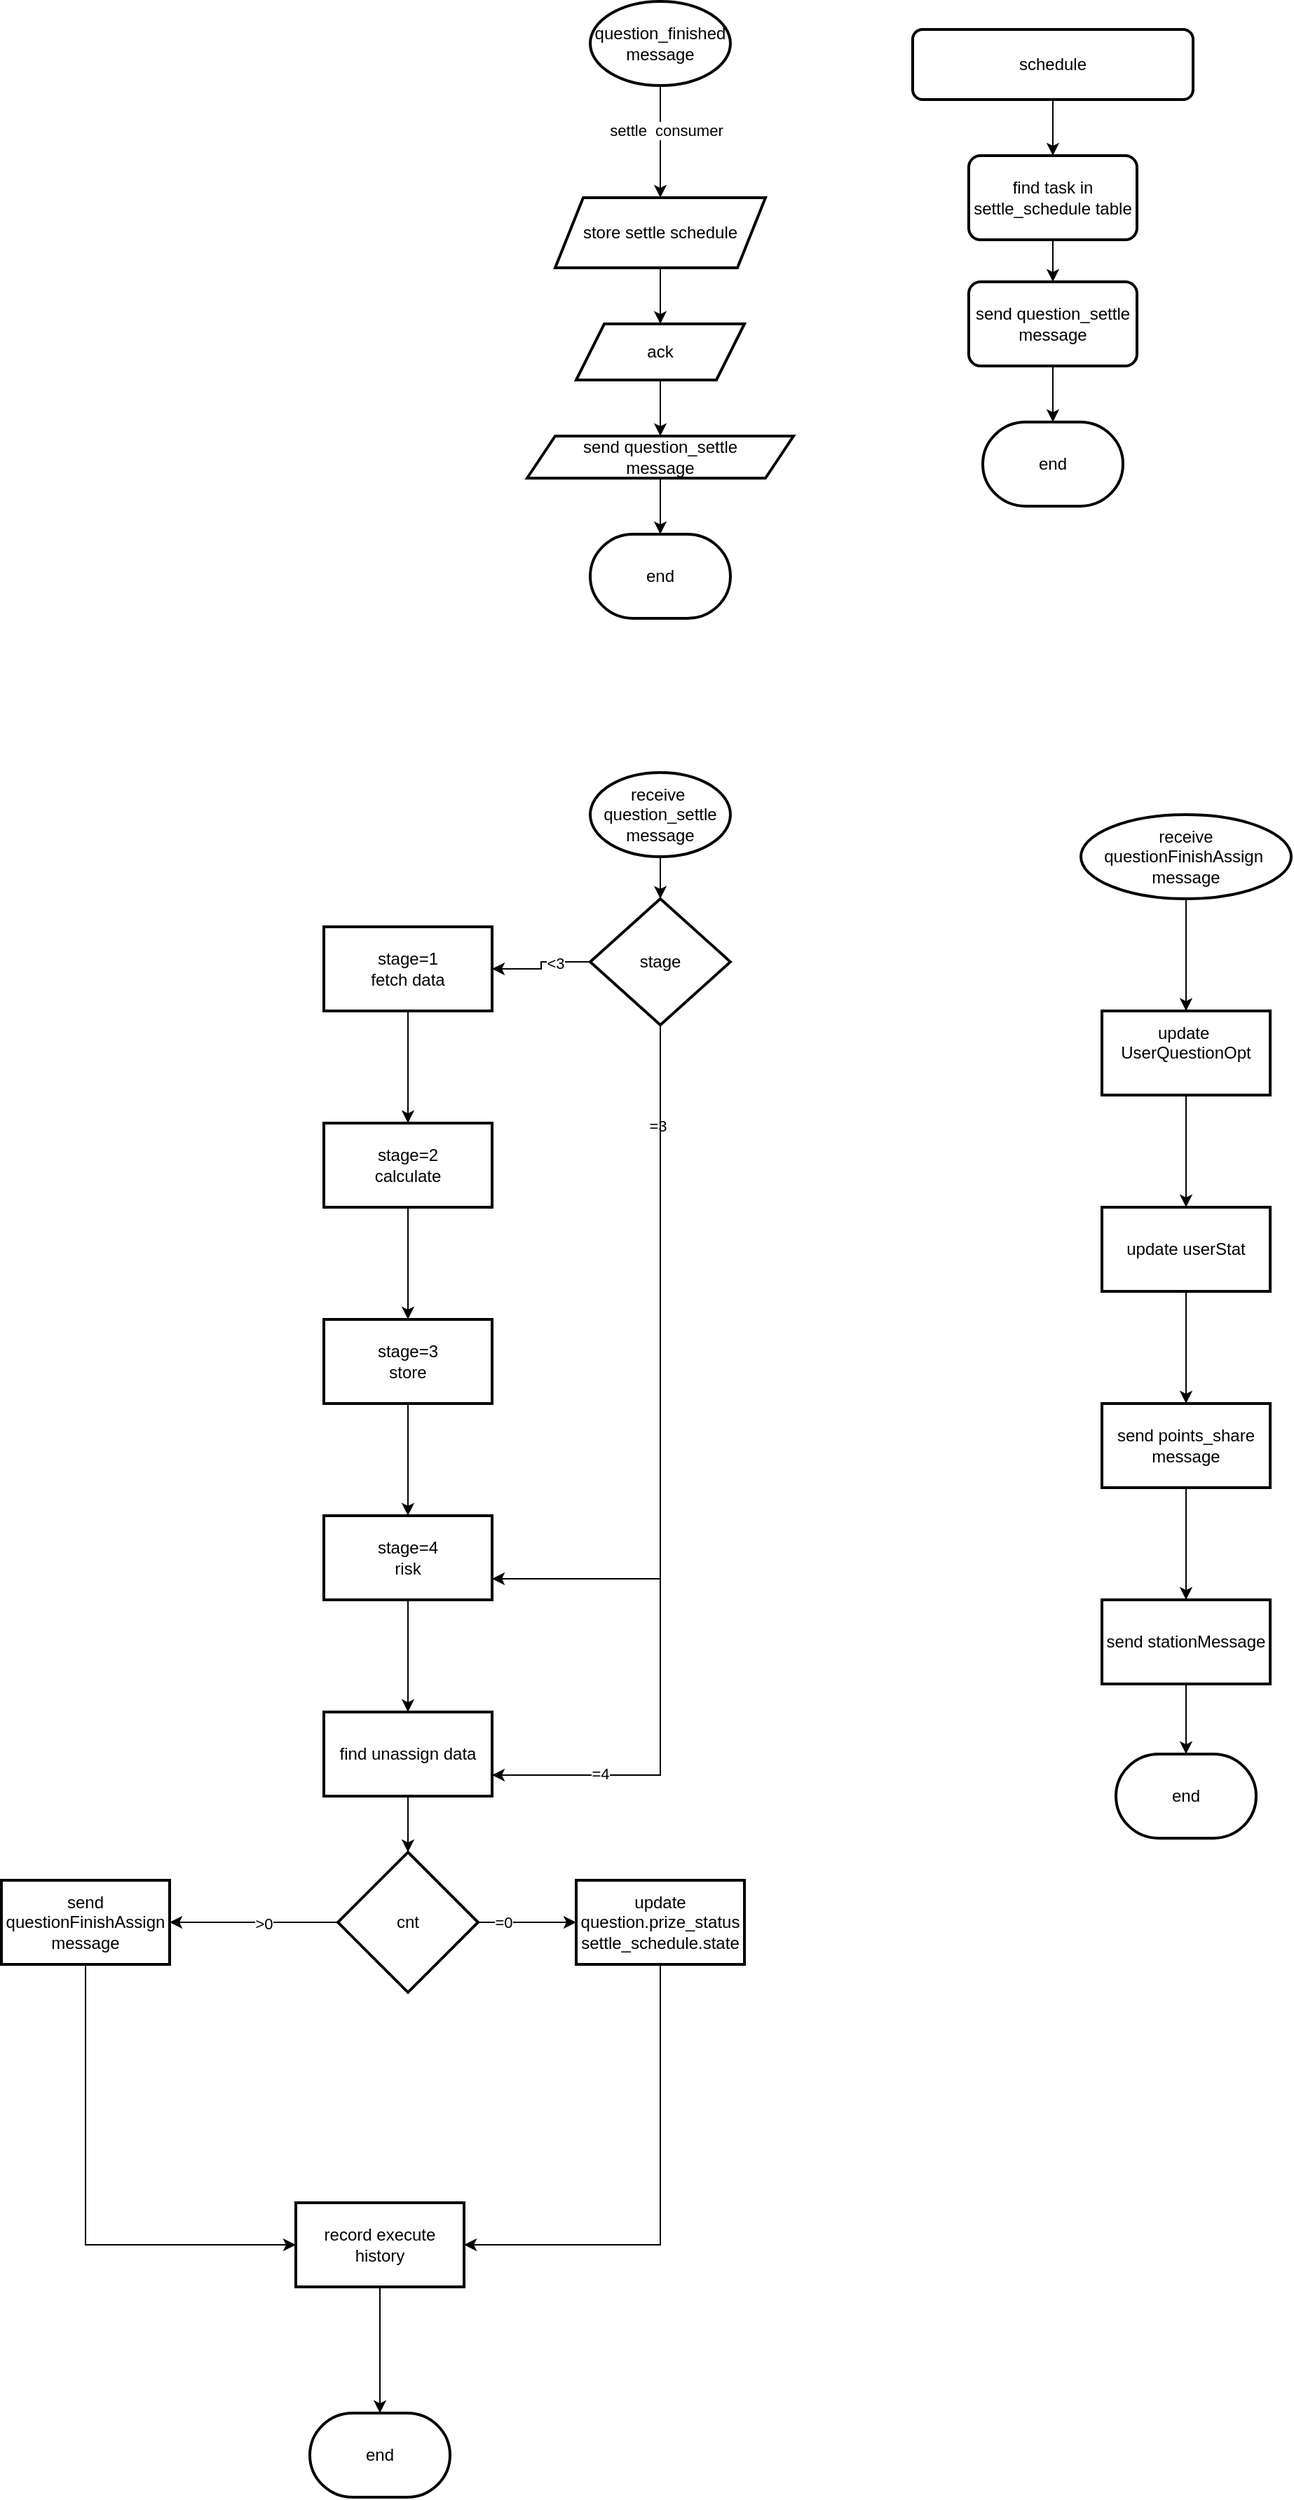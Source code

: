 <mxfile version="22.1.0" type="github">
  <diagram id="wFE0QG_FPsp0jaGvCLVb" name="Page-1">
    <mxGraphModel dx="3376" dy="1190" grid="1" gridSize="10" guides="1" tooltips="1" connect="1" arrows="1" fold="1" page="1" pageScale="1" pageWidth="850" pageHeight="1100" math="0" shadow="0">
      <root>
        <mxCell id="0" />
        <mxCell id="1" parent="0" />
        <mxCell id="YxoRx1nfqQLFb9uAYnke-8" value="" style="edgeStyle=orthogonalEdgeStyle;rounded=0;orthogonalLoop=1;jettySize=auto;html=1;" edge="1" parent="1" source="YxoRx1nfqQLFb9uAYnke-6" target="YxoRx1nfqQLFb9uAYnke-7">
          <mxGeometry relative="1" as="geometry" />
        </mxCell>
        <mxCell id="YxoRx1nfqQLFb9uAYnke-9" value="settle&amp;nbsp; consumer" style="edgeLabel;html=1;align=center;verticalAlign=middle;resizable=0;points=[];" vertex="1" connectable="0" parent="YxoRx1nfqQLFb9uAYnke-8">
          <mxGeometry x="-0.2" y="4" relative="1" as="geometry">
            <mxPoint as="offset" />
          </mxGeometry>
        </mxCell>
        <mxCell id="YxoRx1nfqQLFb9uAYnke-6" value="question_finished&lt;br&gt;message" style="strokeWidth=2;html=1;shape=mxgraph.flowchart.start_1;whiteSpace=wrap;" vertex="1" parent="1">
          <mxGeometry x="160" y="40" width="100" height="60" as="geometry" />
        </mxCell>
        <mxCell id="YxoRx1nfqQLFb9uAYnke-11" value="" style="edgeStyle=orthogonalEdgeStyle;rounded=0;orthogonalLoop=1;jettySize=auto;html=1;" edge="1" parent="1" source="YxoRx1nfqQLFb9uAYnke-7" target="YxoRx1nfqQLFb9uAYnke-10">
          <mxGeometry relative="1" as="geometry" />
        </mxCell>
        <mxCell id="YxoRx1nfqQLFb9uAYnke-7" value="store settle schedule" style="shape=parallelogram;perimeter=parallelogramPerimeter;whiteSpace=wrap;html=1;fixedSize=1;strokeWidth=2;" vertex="1" parent="1">
          <mxGeometry x="135" y="180" width="150" height="50" as="geometry" />
        </mxCell>
        <mxCell id="YxoRx1nfqQLFb9uAYnke-16" value="" style="edgeStyle=orthogonalEdgeStyle;rounded=0;orthogonalLoop=1;jettySize=auto;html=1;" edge="1" parent="1" source="YxoRx1nfqQLFb9uAYnke-10" target="YxoRx1nfqQLFb9uAYnke-15">
          <mxGeometry relative="1" as="geometry" />
        </mxCell>
        <mxCell id="YxoRx1nfqQLFb9uAYnke-10" value="ack" style="shape=parallelogram;perimeter=parallelogramPerimeter;whiteSpace=wrap;html=1;fixedSize=1;strokeWidth=2;" vertex="1" parent="1">
          <mxGeometry x="150" y="270" width="120" height="40" as="geometry" />
        </mxCell>
        <mxCell id="YxoRx1nfqQLFb9uAYnke-12" value="end" style="strokeWidth=2;html=1;shape=mxgraph.flowchart.terminator;whiteSpace=wrap;" vertex="1" parent="1">
          <mxGeometry x="160" y="420" width="100" height="60" as="geometry" />
        </mxCell>
        <mxCell id="YxoRx1nfqQLFb9uAYnke-19" value="" style="edgeStyle=orthogonalEdgeStyle;rounded=0;orthogonalLoop=1;jettySize=auto;html=1;" edge="1" parent="1" source="YxoRx1nfqQLFb9uAYnke-14" target="YxoRx1nfqQLFb9uAYnke-18">
          <mxGeometry relative="1" as="geometry" />
        </mxCell>
        <mxCell id="YxoRx1nfqQLFb9uAYnke-14" value="schedule" style="rounded=1;whiteSpace=wrap;html=1;absoluteArcSize=1;arcSize=14;strokeWidth=2;" vertex="1" parent="1">
          <mxGeometry x="390" y="60" width="200" height="50" as="geometry" />
        </mxCell>
        <mxCell id="YxoRx1nfqQLFb9uAYnke-17" value="" style="edgeStyle=orthogonalEdgeStyle;rounded=0;orthogonalLoop=1;jettySize=auto;html=1;" edge="1" parent="1" source="YxoRx1nfqQLFb9uAYnke-15" target="YxoRx1nfqQLFb9uAYnke-12">
          <mxGeometry relative="1" as="geometry" />
        </mxCell>
        <mxCell id="YxoRx1nfqQLFb9uAYnke-15" value="send&amp;nbsp;question_settle&lt;br&gt;message" style="shape=parallelogram;perimeter=parallelogramPerimeter;whiteSpace=wrap;html=1;fixedSize=1;strokeWidth=2;" vertex="1" parent="1">
          <mxGeometry x="115" y="350" width="190" height="30" as="geometry" />
        </mxCell>
        <mxCell id="YxoRx1nfqQLFb9uAYnke-21" value="" style="edgeStyle=orthogonalEdgeStyle;rounded=0;orthogonalLoop=1;jettySize=auto;html=1;" edge="1" parent="1" source="YxoRx1nfqQLFb9uAYnke-18" target="YxoRx1nfqQLFb9uAYnke-20">
          <mxGeometry relative="1" as="geometry" />
        </mxCell>
        <mxCell id="YxoRx1nfqQLFb9uAYnke-18" value="find task in settle_schedule table" style="whiteSpace=wrap;html=1;rounded=1;arcSize=14;strokeWidth=2;" vertex="1" parent="1">
          <mxGeometry x="430" y="150" width="120" height="60" as="geometry" />
        </mxCell>
        <mxCell id="YxoRx1nfqQLFb9uAYnke-23" value="" style="edgeStyle=orthogonalEdgeStyle;rounded=0;orthogonalLoop=1;jettySize=auto;html=1;" edge="1" parent="1" source="YxoRx1nfqQLFb9uAYnke-20" target="YxoRx1nfqQLFb9uAYnke-22">
          <mxGeometry relative="1" as="geometry" />
        </mxCell>
        <mxCell id="YxoRx1nfqQLFb9uAYnke-20" value="send question_settle&lt;br&gt;message" style="whiteSpace=wrap;html=1;rounded=1;arcSize=14;strokeWidth=2;" vertex="1" parent="1">
          <mxGeometry x="430" y="240" width="120" height="60" as="geometry" />
        </mxCell>
        <mxCell id="YxoRx1nfqQLFb9uAYnke-22" value="end" style="strokeWidth=2;html=1;shape=mxgraph.flowchart.terminator;whiteSpace=wrap;" vertex="1" parent="1">
          <mxGeometry x="440" y="340" width="100" height="60" as="geometry" />
        </mxCell>
        <mxCell id="YxoRx1nfqQLFb9uAYnke-29" value="" style="edgeStyle=orthogonalEdgeStyle;rounded=0;orthogonalLoop=1;jettySize=auto;html=1;" edge="1" parent="1" source="YxoRx1nfqQLFb9uAYnke-25" target="YxoRx1nfqQLFb9uAYnke-28">
          <mxGeometry relative="1" as="geometry" />
        </mxCell>
        <mxCell id="YxoRx1nfqQLFb9uAYnke-25" value="receive&amp;nbsp;&lt;br&gt;question_settle &lt;br&gt;message" style="strokeWidth=2;html=1;shape=mxgraph.flowchart.start_1;whiteSpace=wrap;" vertex="1" parent="1">
          <mxGeometry x="160" y="590" width="100" height="60" as="geometry" />
        </mxCell>
        <mxCell id="YxoRx1nfqQLFb9uAYnke-31" value="" style="edgeStyle=orthogonalEdgeStyle;rounded=0;orthogonalLoop=1;jettySize=auto;html=1;" edge="1" parent="1" source="YxoRx1nfqQLFb9uAYnke-28" target="YxoRx1nfqQLFb9uAYnke-30">
          <mxGeometry relative="1" as="geometry" />
        </mxCell>
        <mxCell id="YxoRx1nfqQLFb9uAYnke-48" value="&amp;lt;3&lt;br&gt;" style="edgeLabel;html=1;align=center;verticalAlign=middle;resizable=0;points=[];" vertex="1" connectable="0" parent="YxoRx1nfqQLFb9uAYnke-31">
          <mxGeometry x="-0.314" y="1" relative="1" as="geometry">
            <mxPoint as="offset" />
          </mxGeometry>
        </mxCell>
        <mxCell id="YxoRx1nfqQLFb9uAYnke-52" value="" style="edgeStyle=orthogonalEdgeStyle;rounded=0;orthogonalLoop=1;jettySize=auto;html=1;entryX=1;entryY=0.75;entryDx=0;entryDy=0;" edge="1" parent="1" source="YxoRx1nfqQLFb9uAYnke-28" target="YxoRx1nfqQLFb9uAYnke-36">
          <mxGeometry relative="1" as="geometry">
            <mxPoint x="210" y="855" as="targetPoint" />
            <Array as="points">
              <mxPoint x="210" y="1165" />
            </Array>
          </mxGeometry>
        </mxCell>
        <mxCell id="YxoRx1nfqQLFb9uAYnke-53" value="=3&lt;br&gt;" style="edgeLabel;html=1;align=center;verticalAlign=middle;resizable=0;points=[];" vertex="1" connectable="0" parent="YxoRx1nfqQLFb9uAYnke-52">
          <mxGeometry x="-0.72" y="-2" relative="1" as="geometry">
            <mxPoint as="offset" />
          </mxGeometry>
        </mxCell>
        <mxCell id="YxoRx1nfqQLFb9uAYnke-55" value="" style="edgeStyle=orthogonalEdgeStyle;rounded=0;orthogonalLoop=1;jettySize=auto;html=1;entryX=1;entryY=0.75;entryDx=0;entryDy=0;exitX=0.5;exitY=1;exitDx=0;exitDy=0;exitPerimeter=0;" edge="1" parent="1" source="YxoRx1nfqQLFb9uAYnke-28" target="YxoRx1nfqQLFb9uAYnke-38">
          <mxGeometry relative="1" as="geometry">
            <mxPoint x="245" y="1290" as="targetPoint" />
            <Array as="points">
              <mxPoint x="210" y="1305" />
            </Array>
          </mxGeometry>
        </mxCell>
        <mxCell id="YxoRx1nfqQLFb9uAYnke-56" value="=4&lt;br&gt;" style="edgeLabel;html=1;align=center;verticalAlign=middle;resizable=0;points=[];" vertex="1" connectable="0" parent="YxoRx1nfqQLFb9uAYnke-55">
          <mxGeometry x="0.765" y="-1" relative="1" as="geometry">
            <mxPoint as="offset" />
          </mxGeometry>
        </mxCell>
        <mxCell id="YxoRx1nfqQLFb9uAYnke-28" value="stage" style="strokeWidth=2;html=1;shape=mxgraph.flowchart.decision;whiteSpace=wrap;" vertex="1" parent="1">
          <mxGeometry x="160" y="680" width="100" height="90" as="geometry" />
        </mxCell>
        <mxCell id="YxoRx1nfqQLFb9uAYnke-33" value="" style="edgeStyle=orthogonalEdgeStyle;rounded=0;orthogonalLoop=1;jettySize=auto;html=1;" edge="1" parent="1" source="YxoRx1nfqQLFb9uAYnke-30" target="YxoRx1nfqQLFb9uAYnke-32">
          <mxGeometry relative="1" as="geometry" />
        </mxCell>
        <mxCell id="YxoRx1nfqQLFb9uAYnke-30" value="stage=1&lt;br&gt;fetch data" style="whiteSpace=wrap;html=1;strokeWidth=2;" vertex="1" parent="1">
          <mxGeometry x="-30" y="700" width="120" height="60" as="geometry" />
        </mxCell>
        <mxCell id="YxoRx1nfqQLFb9uAYnke-35" value="" style="edgeStyle=orthogonalEdgeStyle;rounded=0;orthogonalLoop=1;jettySize=auto;html=1;" edge="1" parent="1" source="YxoRx1nfqQLFb9uAYnke-32" target="YxoRx1nfqQLFb9uAYnke-34">
          <mxGeometry relative="1" as="geometry" />
        </mxCell>
        <mxCell id="YxoRx1nfqQLFb9uAYnke-32" value="stage=2&lt;br&gt;calculate" style="whiteSpace=wrap;html=1;strokeWidth=2;" vertex="1" parent="1">
          <mxGeometry x="-30" y="840" width="120" height="60" as="geometry" />
        </mxCell>
        <mxCell id="YxoRx1nfqQLFb9uAYnke-37" value="" style="edgeStyle=orthogonalEdgeStyle;rounded=0;orthogonalLoop=1;jettySize=auto;html=1;" edge="1" parent="1" source="YxoRx1nfqQLFb9uAYnke-34" target="YxoRx1nfqQLFb9uAYnke-36">
          <mxGeometry relative="1" as="geometry" />
        </mxCell>
        <mxCell id="YxoRx1nfqQLFb9uAYnke-34" value="stage=3&lt;br&gt;store" style="whiteSpace=wrap;html=1;strokeWidth=2;" vertex="1" parent="1">
          <mxGeometry x="-30" y="980" width="120" height="60" as="geometry" />
        </mxCell>
        <mxCell id="YxoRx1nfqQLFb9uAYnke-39" value="" style="edgeStyle=orthogonalEdgeStyle;rounded=0;orthogonalLoop=1;jettySize=auto;html=1;" edge="1" parent="1" source="YxoRx1nfqQLFb9uAYnke-36" target="YxoRx1nfqQLFb9uAYnke-38">
          <mxGeometry relative="1" as="geometry" />
        </mxCell>
        <mxCell id="YxoRx1nfqQLFb9uAYnke-36" value="stage=4&lt;br&gt;risk" style="whiteSpace=wrap;html=1;strokeWidth=2;" vertex="1" parent="1">
          <mxGeometry x="-30" y="1120" width="120" height="60" as="geometry" />
        </mxCell>
        <mxCell id="YxoRx1nfqQLFb9uAYnke-73" value="" style="edgeStyle=orthogonalEdgeStyle;rounded=0;orthogonalLoop=1;jettySize=auto;html=1;" edge="1" parent="1" source="YxoRx1nfqQLFb9uAYnke-38" target="YxoRx1nfqQLFb9uAYnke-72">
          <mxGeometry relative="1" as="geometry" />
        </mxCell>
        <mxCell id="YxoRx1nfqQLFb9uAYnke-38" value="find unassign data" style="whiteSpace=wrap;html=1;strokeWidth=2;" vertex="1" parent="1">
          <mxGeometry x="-30" y="1260" width="120" height="60" as="geometry" />
        </mxCell>
        <mxCell id="YxoRx1nfqQLFb9uAYnke-42" value="end" style="strokeWidth=2;html=1;shape=mxgraph.flowchart.terminator;whiteSpace=wrap;" vertex="1" parent="1">
          <mxGeometry x="-40" y="1760" width="100" height="60" as="geometry" />
        </mxCell>
        <mxCell id="YxoRx1nfqQLFb9uAYnke-47" value="" style="edgeStyle=orthogonalEdgeStyle;rounded=0;orthogonalLoop=1;jettySize=auto;html=1;" edge="1" parent="1" source="YxoRx1nfqQLFb9uAYnke-45" target="YxoRx1nfqQLFb9uAYnke-42">
          <mxGeometry relative="1" as="geometry" />
        </mxCell>
        <mxCell id="YxoRx1nfqQLFb9uAYnke-45" value="record execute history" style="whiteSpace=wrap;html=1;strokeWidth=2;" vertex="1" parent="1">
          <mxGeometry x="-50" y="1610" width="120" height="60" as="geometry" />
        </mxCell>
        <mxCell id="YxoRx1nfqQLFb9uAYnke-59" value="" style="edgeStyle=orthogonalEdgeStyle;rounded=0;orthogonalLoop=1;jettySize=auto;html=1;" edge="1" parent="1" source="YxoRx1nfqQLFb9uAYnke-57" target="YxoRx1nfqQLFb9uAYnke-58">
          <mxGeometry relative="1" as="geometry" />
        </mxCell>
        <mxCell id="YxoRx1nfqQLFb9uAYnke-57" value="receive questionFinishAssign&amp;nbsp;&lt;br&gt;message" style="strokeWidth=2;html=1;shape=mxgraph.flowchart.start_1;whiteSpace=wrap;" vertex="1" parent="1">
          <mxGeometry x="510" y="620" width="150" height="60" as="geometry" />
        </mxCell>
        <mxCell id="YxoRx1nfqQLFb9uAYnke-61" value="" style="edgeStyle=orthogonalEdgeStyle;rounded=0;orthogonalLoop=1;jettySize=auto;html=1;" edge="1" parent="1" source="YxoRx1nfqQLFb9uAYnke-58" target="YxoRx1nfqQLFb9uAYnke-60">
          <mxGeometry relative="1" as="geometry" />
        </mxCell>
        <mxCell id="YxoRx1nfqQLFb9uAYnke-58" value="update&amp;nbsp;&lt;br&gt;UserQuestionOpt&lt;br&gt;&amp;nbsp;" style="whiteSpace=wrap;html=1;strokeWidth=2;" vertex="1" parent="1">
          <mxGeometry x="525" y="760" width="120" height="60" as="geometry" />
        </mxCell>
        <mxCell id="YxoRx1nfqQLFb9uAYnke-63" value="" style="edgeStyle=orthogonalEdgeStyle;rounded=0;orthogonalLoop=1;jettySize=auto;html=1;" edge="1" parent="1" source="YxoRx1nfqQLFb9uAYnke-60" target="YxoRx1nfqQLFb9uAYnke-62">
          <mxGeometry relative="1" as="geometry" />
        </mxCell>
        <mxCell id="YxoRx1nfqQLFb9uAYnke-60" value="update&amp;nbsp;userStat" style="whiteSpace=wrap;html=1;strokeWidth=2;" vertex="1" parent="1">
          <mxGeometry x="525" y="900" width="120" height="60" as="geometry" />
        </mxCell>
        <mxCell id="YxoRx1nfqQLFb9uAYnke-65" value="" style="edgeStyle=orthogonalEdgeStyle;rounded=0;orthogonalLoop=1;jettySize=auto;html=1;" edge="1" parent="1" source="YxoRx1nfqQLFb9uAYnke-62" target="YxoRx1nfqQLFb9uAYnke-64">
          <mxGeometry relative="1" as="geometry" />
        </mxCell>
        <mxCell id="YxoRx1nfqQLFb9uAYnke-62" value="send points_share&lt;br&gt;message" style="whiteSpace=wrap;html=1;strokeWidth=2;" vertex="1" parent="1">
          <mxGeometry x="525" y="1040" width="120" height="60" as="geometry" />
        </mxCell>
        <mxCell id="YxoRx1nfqQLFb9uAYnke-67" value="" style="edgeStyle=orthogonalEdgeStyle;rounded=0;orthogonalLoop=1;jettySize=auto;html=1;" edge="1" parent="1" source="YxoRx1nfqQLFb9uAYnke-64" target="YxoRx1nfqQLFb9uAYnke-66">
          <mxGeometry relative="1" as="geometry" />
        </mxCell>
        <mxCell id="YxoRx1nfqQLFb9uAYnke-64" value="send stationMessage" style="whiteSpace=wrap;html=1;strokeWidth=2;" vertex="1" parent="1">
          <mxGeometry x="525" y="1180" width="120" height="60" as="geometry" />
        </mxCell>
        <mxCell id="YxoRx1nfqQLFb9uAYnke-66" value="end" style="strokeWidth=2;html=1;shape=mxgraph.flowchart.terminator;whiteSpace=wrap;" vertex="1" parent="1">
          <mxGeometry x="535" y="1290" width="100" height="60" as="geometry" />
        </mxCell>
        <mxCell id="YxoRx1nfqQLFb9uAYnke-76" value="" style="edgeStyle=orthogonalEdgeStyle;rounded=0;orthogonalLoop=1;jettySize=auto;html=1;" edge="1" parent="1" source="YxoRx1nfqQLFb9uAYnke-72" target="YxoRx1nfqQLFb9uAYnke-75">
          <mxGeometry relative="1" as="geometry" />
        </mxCell>
        <mxCell id="YxoRx1nfqQLFb9uAYnke-81" value="&amp;gt;0" style="edgeLabel;html=1;align=center;verticalAlign=middle;resizable=0;points=[];" vertex="1" connectable="0" parent="YxoRx1nfqQLFb9uAYnke-76">
          <mxGeometry x="-0.117" y="1" relative="1" as="geometry">
            <mxPoint as="offset" />
          </mxGeometry>
        </mxCell>
        <mxCell id="YxoRx1nfqQLFb9uAYnke-79" value="" style="edgeStyle=orthogonalEdgeStyle;rounded=0;orthogonalLoop=1;jettySize=auto;html=1;" edge="1" parent="1" source="YxoRx1nfqQLFb9uAYnke-72" target="YxoRx1nfqQLFb9uAYnke-78">
          <mxGeometry relative="1" as="geometry" />
        </mxCell>
        <mxCell id="YxoRx1nfqQLFb9uAYnke-80" value="=0" style="edgeLabel;html=1;align=center;verticalAlign=middle;resizable=0;points=[];" vertex="1" connectable="0" parent="YxoRx1nfqQLFb9uAYnke-79">
          <mxGeometry x="-0.486" relative="1" as="geometry">
            <mxPoint as="offset" />
          </mxGeometry>
        </mxCell>
        <mxCell id="YxoRx1nfqQLFb9uAYnke-72" value="cnt" style="strokeWidth=2;html=1;shape=mxgraph.flowchart.decision;whiteSpace=wrap;" vertex="1" parent="1">
          <mxGeometry x="-20" y="1360" width="100" height="100" as="geometry" />
        </mxCell>
        <mxCell id="YxoRx1nfqQLFb9uAYnke-83" value="" style="edgeStyle=orthogonalEdgeStyle;rounded=0;orthogonalLoop=1;jettySize=auto;html=1;entryX=0;entryY=0.5;entryDx=0;entryDy=0;" edge="1" parent="1" source="YxoRx1nfqQLFb9uAYnke-75" target="YxoRx1nfqQLFb9uAYnke-45">
          <mxGeometry relative="1" as="geometry">
            <mxPoint x="-200" y="1520" as="targetPoint" />
            <Array as="points">
              <mxPoint x="-200" y="1640" />
            </Array>
          </mxGeometry>
        </mxCell>
        <mxCell id="YxoRx1nfqQLFb9uAYnke-75" value="send questionFinishAssign&lt;br&gt;message" style="whiteSpace=wrap;html=1;strokeWidth=2;" vertex="1" parent="1">
          <mxGeometry x="-260" y="1380" width="120" height="60" as="geometry" />
        </mxCell>
        <mxCell id="YxoRx1nfqQLFb9uAYnke-85" value="" style="edgeStyle=orthogonalEdgeStyle;rounded=0;orthogonalLoop=1;jettySize=auto;html=1;entryX=1;entryY=0.5;entryDx=0;entryDy=0;" edge="1" parent="1" source="YxoRx1nfqQLFb9uAYnke-78" target="YxoRx1nfqQLFb9uAYnke-45">
          <mxGeometry relative="1" as="geometry">
            <mxPoint x="210" y="1520" as="targetPoint" />
            <Array as="points">
              <mxPoint x="210" y="1640" />
            </Array>
          </mxGeometry>
        </mxCell>
        <mxCell id="YxoRx1nfqQLFb9uAYnke-78" value="update&lt;br&gt;question.prize_status&lt;br&gt;settle_schedule.state" style="whiteSpace=wrap;html=1;strokeWidth=2;" vertex="1" parent="1">
          <mxGeometry x="150" y="1380" width="120" height="60" as="geometry" />
        </mxCell>
      </root>
    </mxGraphModel>
  </diagram>
</mxfile>
